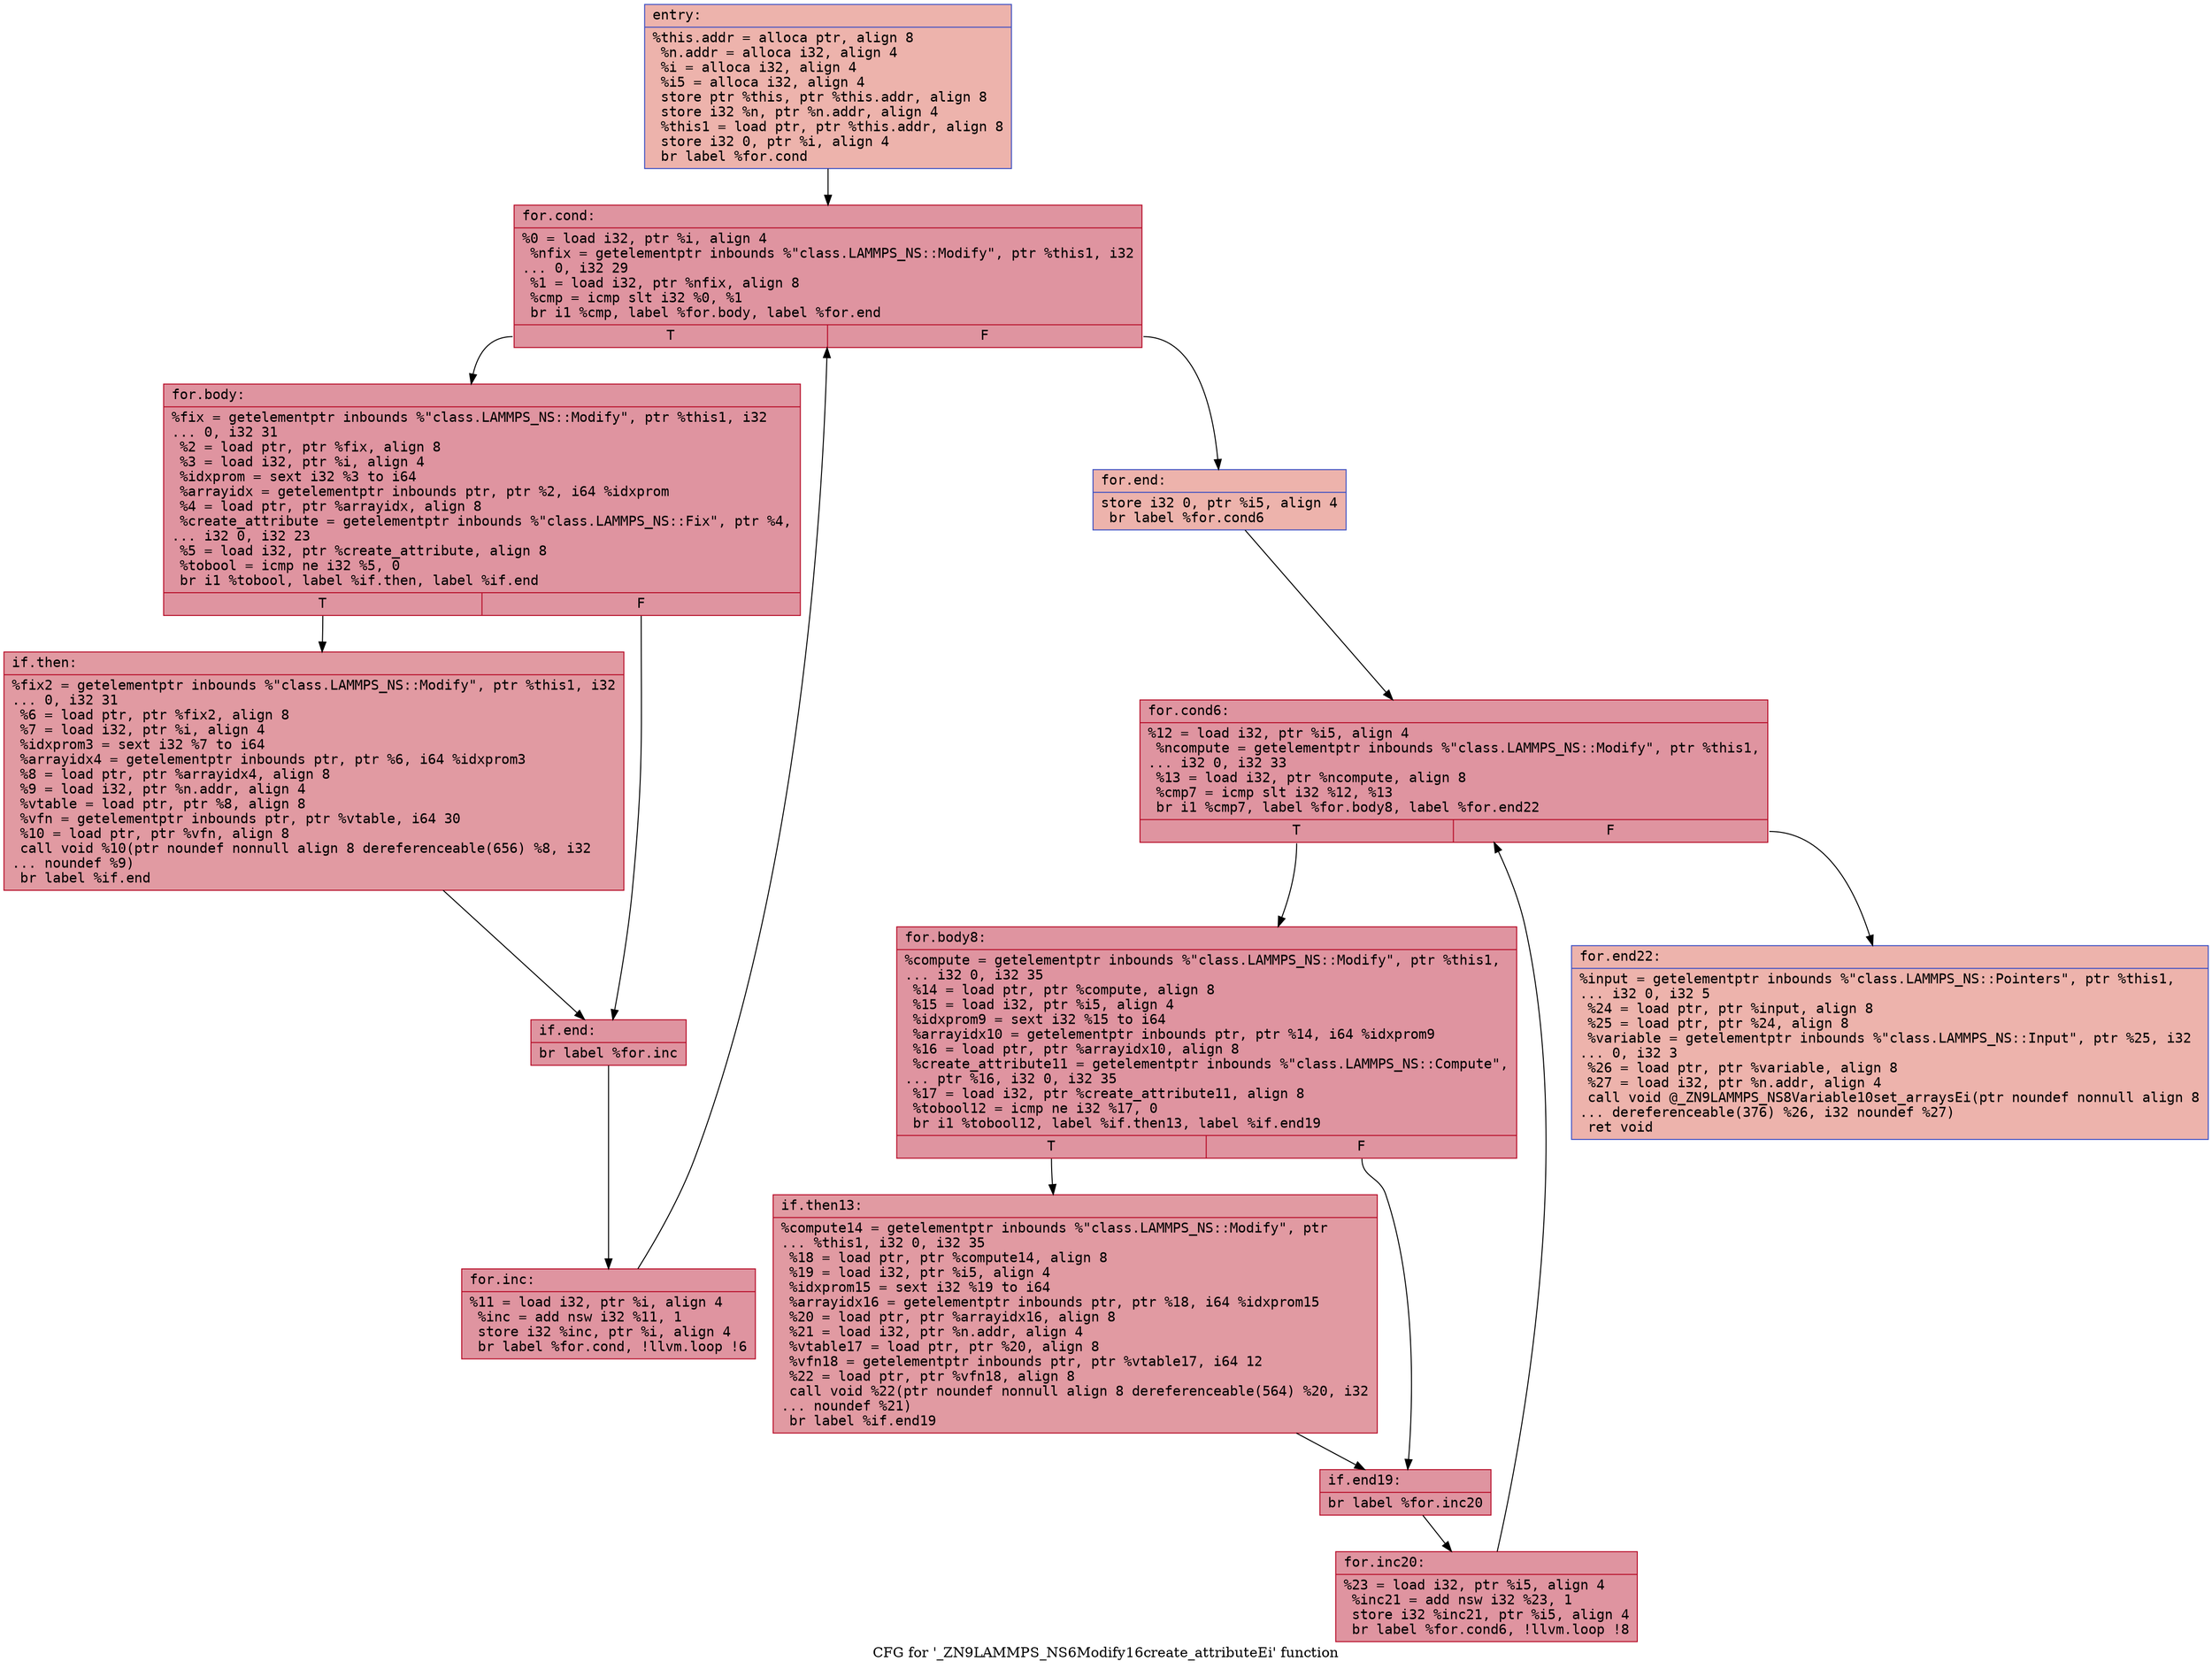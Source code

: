 digraph "CFG for '_ZN9LAMMPS_NS6Modify16create_attributeEi' function" {
	label="CFG for '_ZN9LAMMPS_NS6Modify16create_attributeEi' function";

	Node0x561f162da0a0 [shape=record,color="#3d50c3ff", style=filled, fillcolor="#d6524470" fontname="Courier",label="{entry:\l|  %this.addr = alloca ptr, align 8\l  %n.addr = alloca i32, align 4\l  %i = alloca i32, align 4\l  %i5 = alloca i32, align 4\l  store ptr %this, ptr %this.addr, align 8\l  store i32 %n, ptr %n.addr, align 4\l  %this1 = load ptr, ptr %this.addr, align 8\l  store i32 0, ptr %i, align 4\l  br label %for.cond\l}"];
	Node0x561f162da0a0 -> Node0x561f162da560[tooltip="entry -> for.cond\nProbability 100.00%" ];
	Node0x561f162da560 [shape=record,color="#b70d28ff", style=filled, fillcolor="#b70d2870" fontname="Courier",label="{for.cond:\l|  %0 = load i32, ptr %i, align 4\l  %nfix = getelementptr inbounds %\"class.LAMMPS_NS::Modify\", ptr %this1, i32\l... 0, i32 29\l  %1 = load i32, ptr %nfix, align 8\l  %cmp = icmp slt i32 %0, %1\l  br i1 %cmp, label %for.body, label %for.end\l|{<s0>T|<s1>F}}"];
	Node0x561f162da560:s0 -> Node0x561f162da8e0[tooltip="for.cond -> for.body\nProbability 96.88%" ];
	Node0x561f162da560:s1 -> Node0x561f162da960[tooltip="for.cond -> for.end\nProbability 3.12%" ];
	Node0x561f162da8e0 [shape=record,color="#b70d28ff", style=filled, fillcolor="#b70d2870" fontname="Courier",label="{for.body:\l|  %fix = getelementptr inbounds %\"class.LAMMPS_NS::Modify\", ptr %this1, i32\l... 0, i32 31\l  %2 = load ptr, ptr %fix, align 8\l  %3 = load i32, ptr %i, align 4\l  %idxprom = sext i32 %3 to i64\l  %arrayidx = getelementptr inbounds ptr, ptr %2, i64 %idxprom\l  %4 = load ptr, ptr %arrayidx, align 8\l  %create_attribute = getelementptr inbounds %\"class.LAMMPS_NS::Fix\", ptr %4,\l... i32 0, i32 23\l  %5 = load i32, ptr %create_attribute, align 8\l  %tobool = icmp ne i32 %5, 0\l  br i1 %tobool, label %if.then, label %if.end\l|{<s0>T|<s1>F}}"];
	Node0x561f162da8e0:s0 -> Node0x561f162db1c0[tooltip="for.body -> if.then\nProbability 62.50%" ];
	Node0x561f162da8e0:s1 -> Node0x561f162db230[tooltip="for.body -> if.end\nProbability 37.50%" ];
	Node0x561f162db1c0 [shape=record,color="#b70d28ff", style=filled, fillcolor="#bb1b2c70" fontname="Courier",label="{if.then:\l|  %fix2 = getelementptr inbounds %\"class.LAMMPS_NS::Modify\", ptr %this1, i32\l... 0, i32 31\l  %6 = load ptr, ptr %fix2, align 8\l  %7 = load i32, ptr %i, align 4\l  %idxprom3 = sext i32 %7 to i64\l  %arrayidx4 = getelementptr inbounds ptr, ptr %6, i64 %idxprom3\l  %8 = load ptr, ptr %arrayidx4, align 8\l  %9 = load i32, ptr %n.addr, align 4\l  %vtable = load ptr, ptr %8, align 8\l  %vfn = getelementptr inbounds ptr, ptr %vtable, i64 30\l  %10 = load ptr, ptr %vfn, align 8\l  call void %10(ptr noundef nonnull align 8 dereferenceable(656) %8, i32\l... noundef %9)\l  br label %if.end\l}"];
	Node0x561f162db1c0 -> Node0x561f162db230[tooltip="if.then -> if.end\nProbability 100.00%" ];
	Node0x561f162db230 [shape=record,color="#b70d28ff", style=filled, fillcolor="#b70d2870" fontname="Courier",label="{if.end:\l|  br label %for.inc\l}"];
	Node0x561f162db230 -> Node0x561f162dbc80[tooltip="if.end -> for.inc\nProbability 100.00%" ];
	Node0x561f162dbc80 [shape=record,color="#b70d28ff", style=filled, fillcolor="#b70d2870" fontname="Courier",label="{for.inc:\l|  %11 = load i32, ptr %i, align 4\l  %inc = add nsw i32 %11, 1\l  store i32 %inc, ptr %i, align 4\l  br label %for.cond, !llvm.loop !6\l}"];
	Node0x561f162dbc80 -> Node0x561f162da560[tooltip="for.inc -> for.cond\nProbability 100.00%" ];
	Node0x561f162da960 [shape=record,color="#3d50c3ff", style=filled, fillcolor="#d6524470" fontname="Courier",label="{for.end:\l|  store i32 0, ptr %i5, align 4\l  br label %for.cond6\l}"];
	Node0x561f162da960 -> Node0x561f162dc0d0[tooltip="for.end -> for.cond6\nProbability 100.00%" ];
	Node0x561f162dc0d0 [shape=record,color="#b70d28ff", style=filled, fillcolor="#b70d2870" fontname="Courier",label="{for.cond6:\l|  %12 = load i32, ptr %i5, align 4\l  %ncompute = getelementptr inbounds %\"class.LAMMPS_NS::Modify\", ptr %this1,\l... i32 0, i32 33\l  %13 = load i32, ptr %ncompute, align 8\l  %cmp7 = icmp slt i32 %12, %13\l  br i1 %cmp7, label %for.body8, label %for.end22\l|{<s0>T|<s1>F}}"];
	Node0x561f162dc0d0:s0 -> Node0x561f162dc440[tooltip="for.cond6 -> for.body8\nProbability 96.88%" ];
	Node0x561f162dc0d0:s1 -> Node0x561f162dc4c0[tooltip="for.cond6 -> for.end22\nProbability 3.12%" ];
	Node0x561f162dc440 [shape=record,color="#b70d28ff", style=filled, fillcolor="#b70d2870" fontname="Courier",label="{for.body8:\l|  %compute = getelementptr inbounds %\"class.LAMMPS_NS::Modify\", ptr %this1,\l... i32 0, i32 35\l  %14 = load ptr, ptr %compute, align 8\l  %15 = load i32, ptr %i5, align 4\l  %idxprom9 = sext i32 %15 to i64\l  %arrayidx10 = getelementptr inbounds ptr, ptr %14, i64 %idxprom9\l  %16 = load ptr, ptr %arrayidx10, align 8\l  %create_attribute11 = getelementptr inbounds %\"class.LAMMPS_NS::Compute\",\l... ptr %16, i32 0, i32 35\l  %17 = load i32, ptr %create_attribute11, align 8\l  %tobool12 = icmp ne i32 %17, 0\l  br i1 %tobool12, label %if.then13, label %if.end19\l|{<s0>T|<s1>F}}"];
	Node0x561f162dc440:s0 -> Node0x561f162dcc50[tooltip="for.body8 -> if.then13\nProbability 62.50%" ];
	Node0x561f162dc440:s1 -> Node0x561f162dcca0[tooltip="for.body8 -> if.end19\nProbability 37.50%" ];
	Node0x561f162dcc50 [shape=record,color="#b70d28ff", style=filled, fillcolor="#bb1b2c70" fontname="Courier",label="{if.then13:\l|  %compute14 = getelementptr inbounds %\"class.LAMMPS_NS::Modify\", ptr\l... %this1, i32 0, i32 35\l  %18 = load ptr, ptr %compute14, align 8\l  %19 = load i32, ptr %i5, align 4\l  %idxprom15 = sext i32 %19 to i64\l  %arrayidx16 = getelementptr inbounds ptr, ptr %18, i64 %idxprom15\l  %20 = load ptr, ptr %arrayidx16, align 8\l  %21 = load i32, ptr %n.addr, align 4\l  %vtable17 = load ptr, ptr %20, align 8\l  %vfn18 = getelementptr inbounds ptr, ptr %vtable17, i64 12\l  %22 = load ptr, ptr %vfn18, align 8\l  call void %22(ptr noundef nonnull align 8 dereferenceable(564) %20, i32\l... noundef %21)\l  br label %if.end19\l}"];
	Node0x561f162dcc50 -> Node0x561f162dcca0[tooltip="if.then13 -> if.end19\nProbability 100.00%" ];
	Node0x561f162dcca0 [shape=record,color="#b70d28ff", style=filled, fillcolor="#b70d2870" fontname="Courier",label="{if.end19:\l|  br label %for.inc20\l}"];
	Node0x561f162dcca0 -> Node0x561f162dd5b0[tooltip="if.end19 -> for.inc20\nProbability 100.00%" ];
	Node0x561f162dd5b0 [shape=record,color="#b70d28ff", style=filled, fillcolor="#b70d2870" fontname="Courier",label="{for.inc20:\l|  %23 = load i32, ptr %i5, align 4\l  %inc21 = add nsw i32 %23, 1\l  store i32 %inc21, ptr %i5, align 4\l  br label %for.cond6, !llvm.loop !8\l}"];
	Node0x561f162dd5b0 -> Node0x561f162dc0d0[tooltip="for.inc20 -> for.cond6\nProbability 100.00%" ];
	Node0x561f162dc4c0 [shape=record,color="#3d50c3ff", style=filled, fillcolor="#d6524470" fontname="Courier",label="{for.end22:\l|  %input = getelementptr inbounds %\"class.LAMMPS_NS::Pointers\", ptr %this1,\l... i32 0, i32 5\l  %24 = load ptr, ptr %input, align 8\l  %25 = load ptr, ptr %24, align 8\l  %variable = getelementptr inbounds %\"class.LAMMPS_NS::Input\", ptr %25, i32\l... 0, i32 3\l  %26 = load ptr, ptr %variable, align 8\l  %27 = load i32, ptr %n.addr, align 4\l  call void @_ZN9LAMMPS_NS8Variable10set_arraysEi(ptr noundef nonnull align 8\l... dereferenceable(376) %26, i32 noundef %27)\l  ret void\l}"];
}
